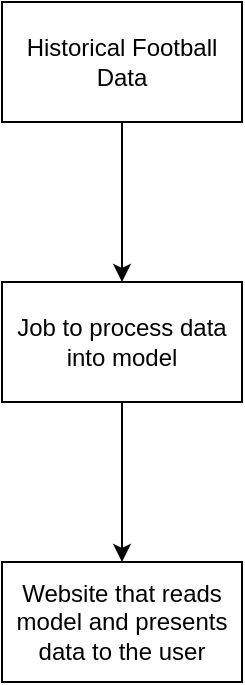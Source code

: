 <mxfile version="24.7.6">
  <diagram name="Page-1" id="s9DhhEKkHI1Hrcsn04LT">
    <mxGraphModel dx="2954" dy="1134" grid="1" gridSize="10" guides="1" tooltips="1" connect="1" arrows="1" fold="1" page="1" pageScale="1" pageWidth="850" pageHeight="1100" math="0" shadow="0">
      <root>
        <mxCell id="0" />
        <mxCell id="1" parent="0" />
        <mxCell id="FgSaLxlI-9D3QFIh1F97-3" value="" style="edgeStyle=orthogonalEdgeStyle;rounded=0;orthogonalLoop=1;jettySize=auto;html=1;" edge="1" parent="1" source="FgSaLxlI-9D3QFIh1F97-1" target="FgSaLxlI-9D3QFIh1F97-2">
          <mxGeometry relative="1" as="geometry" />
        </mxCell>
        <mxCell id="FgSaLxlI-9D3QFIh1F97-1" value="Historical Football Data" style="rounded=0;whiteSpace=wrap;html=1;" vertex="1" parent="1">
          <mxGeometry x="365" y="120" width="120" height="60" as="geometry" />
        </mxCell>
        <mxCell id="FgSaLxlI-9D3QFIh1F97-5" value="" style="edgeStyle=orthogonalEdgeStyle;rounded=0;orthogonalLoop=1;jettySize=auto;html=1;" edge="1" parent="1" source="FgSaLxlI-9D3QFIh1F97-2" target="FgSaLxlI-9D3QFIh1F97-4">
          <mxGeometry relative="1" as="geometry" />
        </mxCell>
        <mxCell id="FgSaLxlI-9D3QFIh1F97-2" value="Job to process data into model" style="rounded=0;whiteSpace=wrap;html=1;" vertex="1" parent="1">
          <mxGeometry x="365" y="260" width="120" height="60" as="geometry" />
        </mxCell>
        <mxCell id="FgSaLxlI-9D3QFIh1F97-4" value="Website that reads model and presents data to the user" style="rounded=0;whiteSpace=wrap;html=1;" vertex="1" parent="1">
          <mxGeometry x="365" y="400" width="120" height="60" as="geometry" />
        </mxCell>
      </root>
    </mxGraphModel>
  </diagram>
</mxfile>
